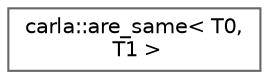 digraph "类继承关系图"
{
 // INTERACTIVE_SVG=YES
 // LATEX_PDF_SIZE
  bgcolor="transparent";
  edge [fontname=Helvetica,fontsize=10,labelfontname=Helvetica,labelfontsize=10];
  node [fontname=Helvetica,fontsize=10,shape=box,height=0.2,width=0.4];
  rankdir="LR";
  Node0 [id="Node000000",label="carla::are_same\< T0,\l T1 \>",height=0.2,width=0.4,color="grey40", fillcolor="white", style="filled",URL="$d6/d24/structcarla_1_1are__same_3_01T0_00_01T1_01_4.html",tooltip=" "];
}

